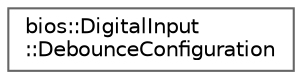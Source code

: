 digraph "Graphical Class Hierarchy"
{
 // LATEX_PDF_SIZE
  bgcolor="transparent";
  edge [fontname=Helvetica,fontsize=10,labelfontname=Helvetica,labelfontsize=10];
  node [fontname=Helvetica,fontsize=10,shape=box,height=0.2,width=0.4];
  rankdir="LR";
  Node0 [id="Node000000",label="bios::DigitalInput\l::DebounceConfiguration",height=0.2,width=0.4,color="grey40", fillcolor="white", style="filled",URL="$d7/d71/structbios_1_1DigitalInput_1_1DebounceConfiguration.html",tooltip=" "];
}
